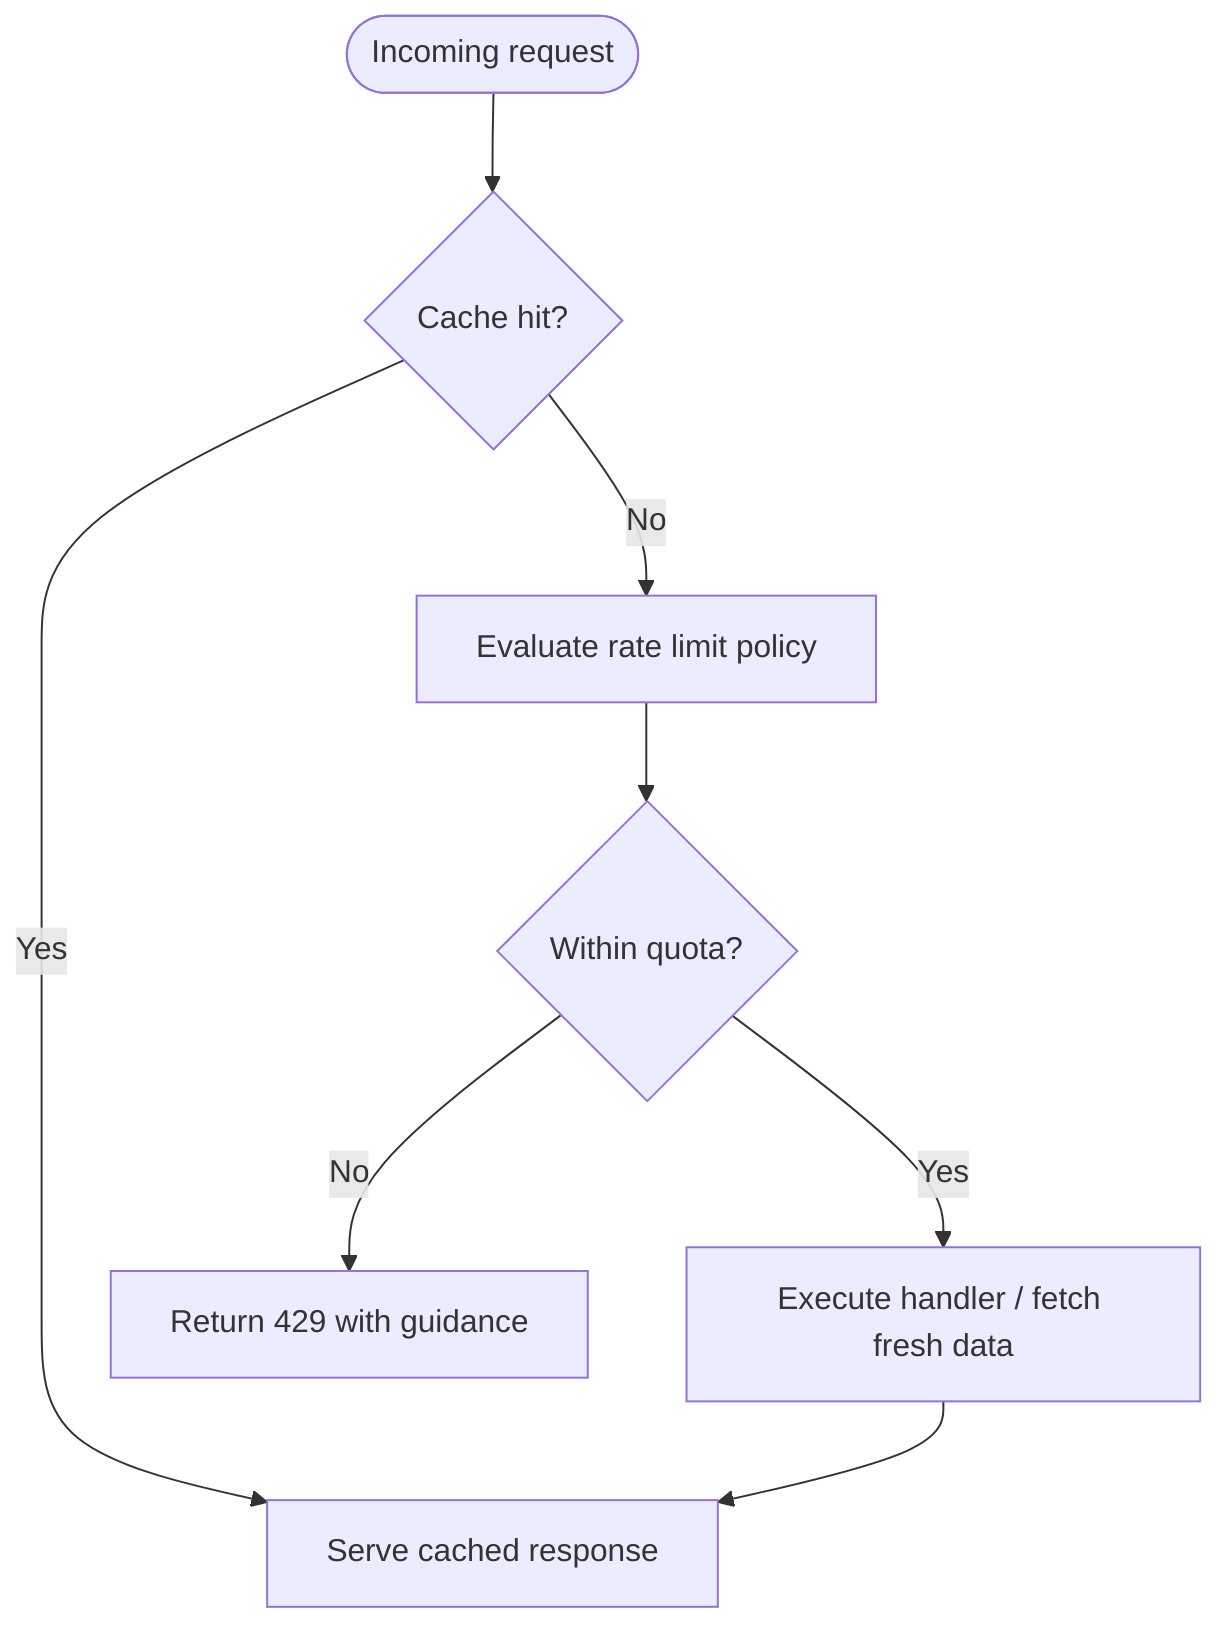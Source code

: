 flowchart TD
    request([Incoming request])
    cacheHit{Cache hit?}
    serveCache[Serve cached response]
    evaluate[Evaluate rate limit policy]
    allowed{Within quota?}
    execute[Execute handler / fetch fresh data]
    throttle[Return 429 with guidance]
    request --> cacheHit
    cacheHit -->|Yes| serveCache
    cacheHit -->|No| evaluate --> allowed
    allowed -->|Yes| execute --> serveCache
    allowed -->|No| throttle
